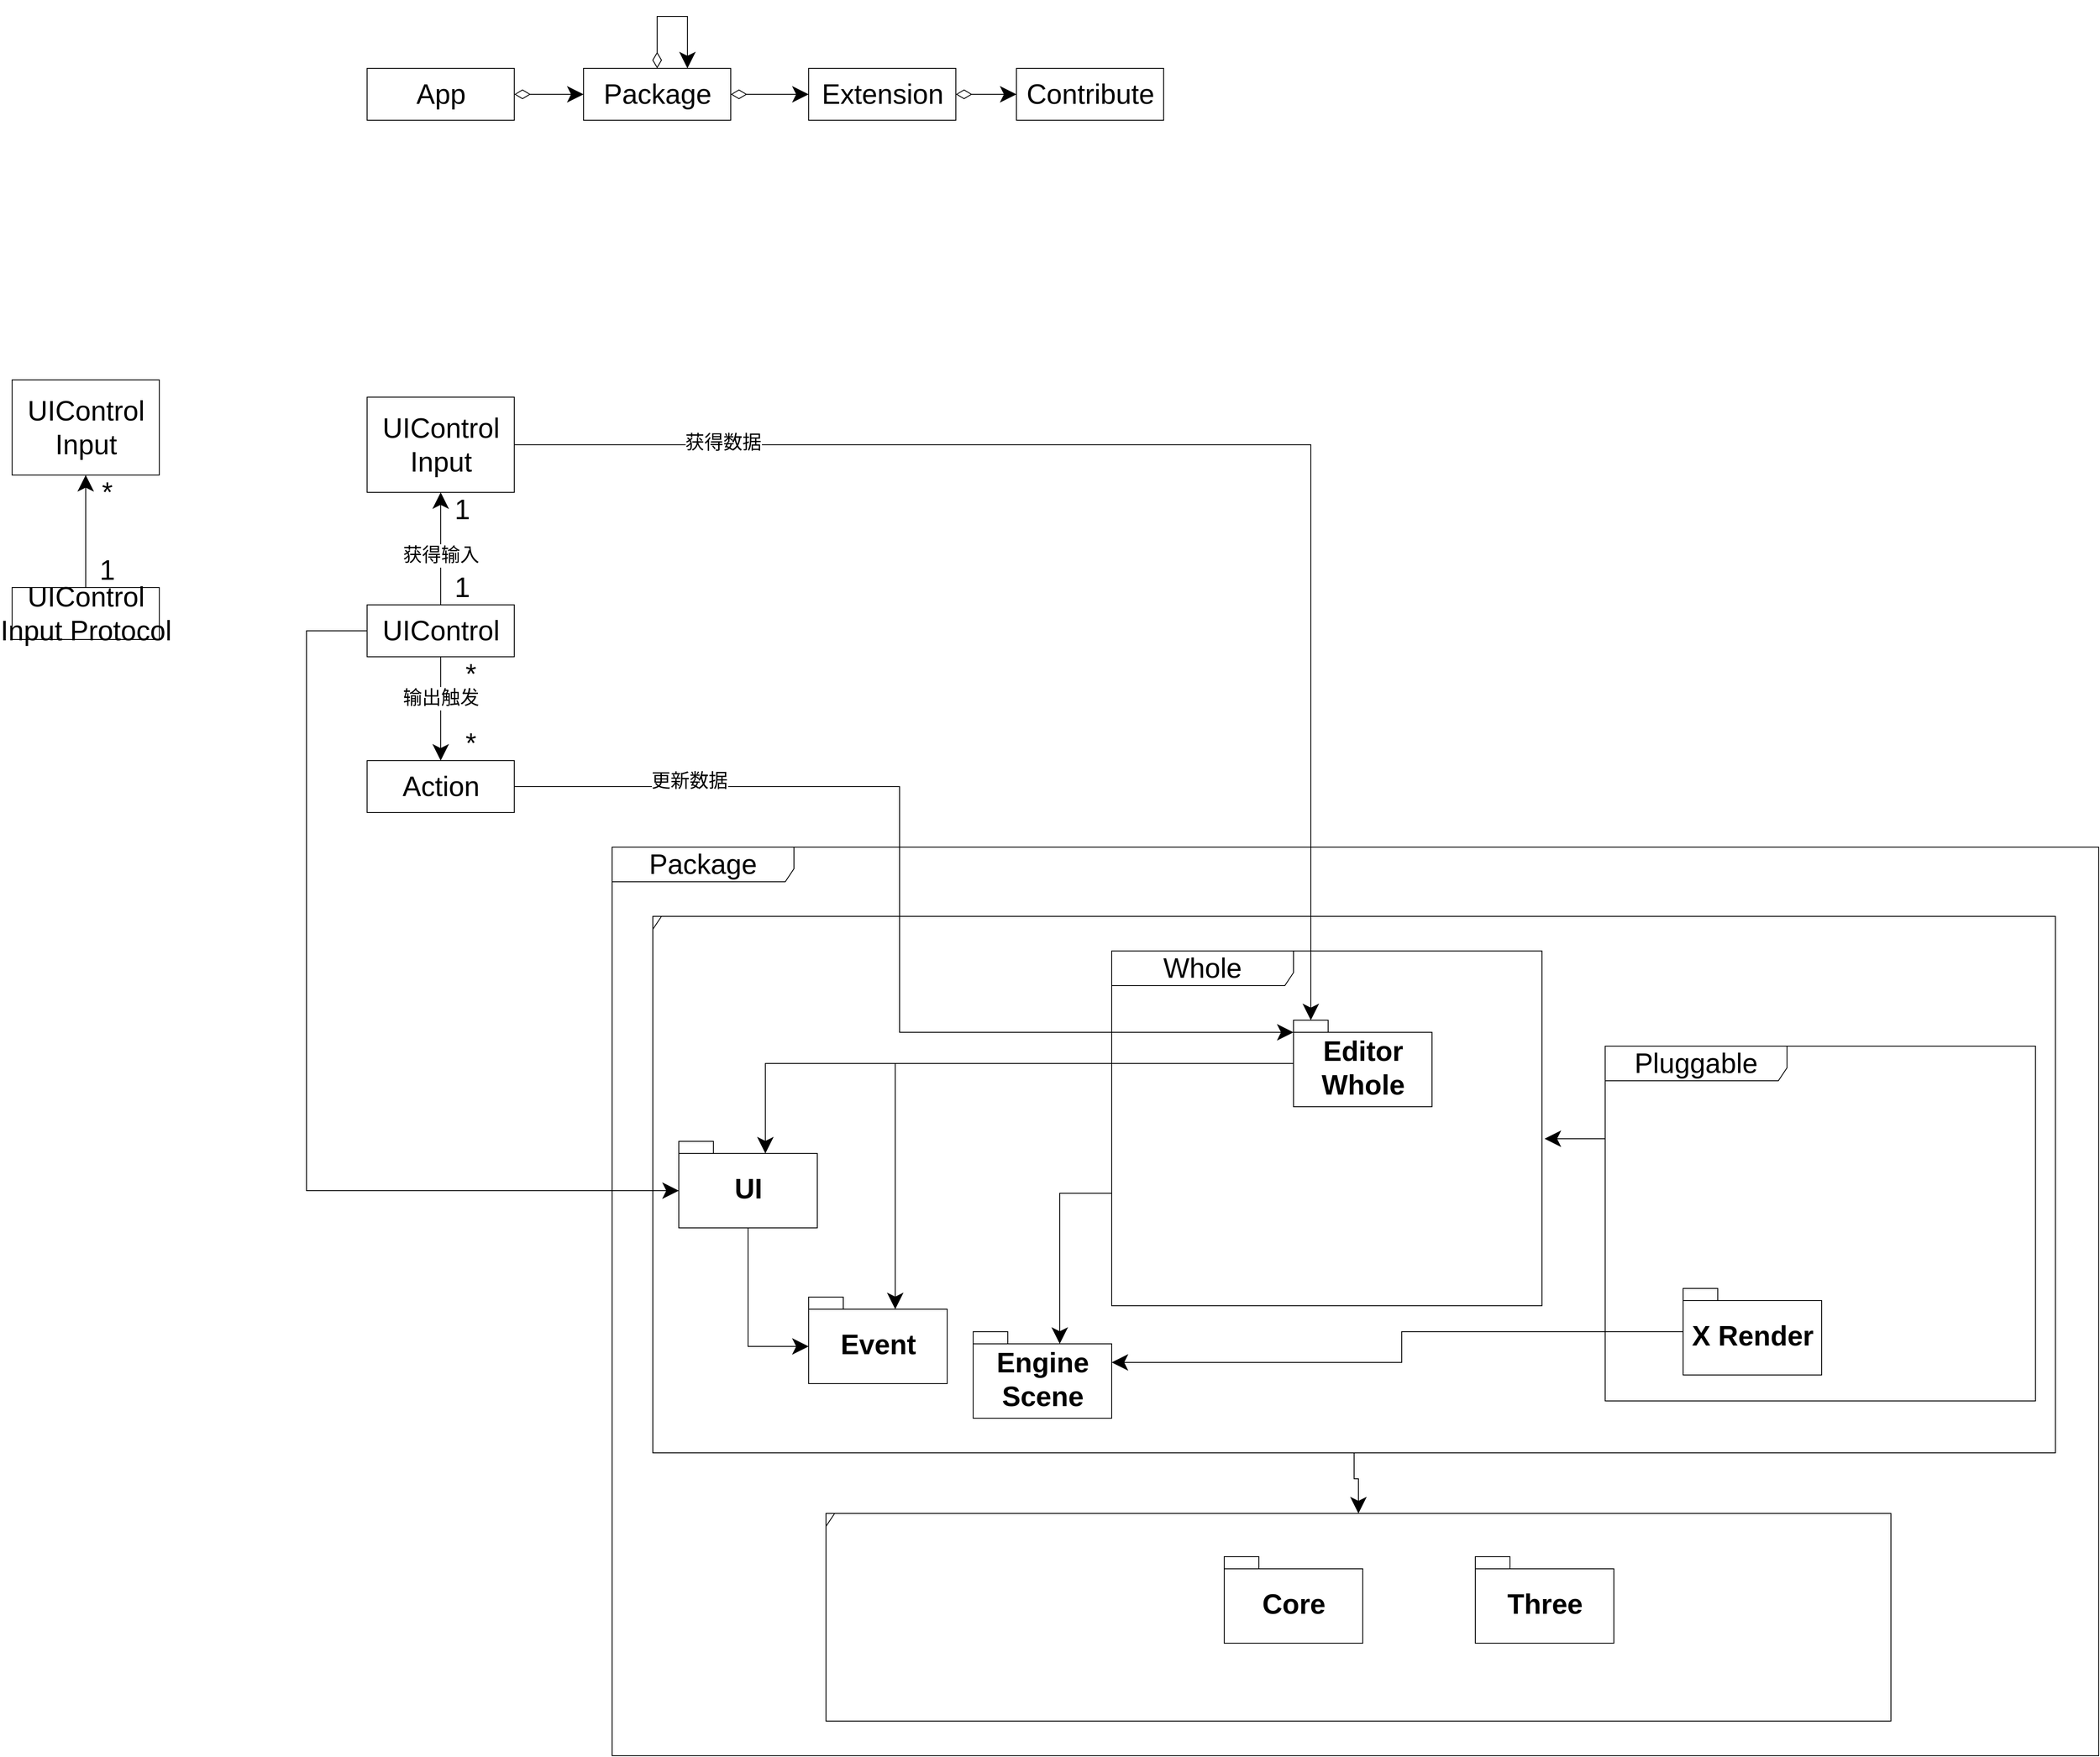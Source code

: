 <mxfile version="14.6.13" type="device"><diagram id="hiG57LVaa24anY5Qma7B" name="第 1 页"><mxGraphModel dx="3866" dy="2873" grid="1" gridSize="10" guides="1" tooltips="1" connect="1" arrows="1" fold="1" page="1" pageScale="1" pageWidth="827" pageHeight="1169" math="0" shadow="0"><root><mxCell id="0"/><mxCell id="1" parent="0"/><mxCell id="pG1GEO2IwjlZoVOx_IzQ-61" value="&lt;font style=&quot;font-size: 32px&quot;&gt;Whole&lt;/font&gt;" style="shape=umlFrame;whiteSpace=wrap;html=1;width=210;height=40;fontSize=32;" parent="1" vertex="1"><mxGeometry x="300" y="30" width="497" height="410" as="geometry"/></mxCell><mxCell id="pG1GEO2IwjlZoVOx_IzQ-1" value="&lt;font style=&quot;font-size: 32px&quot;&gt;Package&lt;/font&gt;" style="shape=umlFrame;whiteSpace=wrap;html=1;width=210;height=40;fontSize=32;" parent="1" vertex="1"><mxGeometry x="-277" y="-90" width="1717" height="1050" as="geometry"/></mxCell><mxCell id="pG1GEO2IwjlZoVOx_IzQ-57" style="edgeStyle=orthogonalEdgeStyle;rounded=0;orthogonalLoop=1;jettySize=auto;html=1;startSize=16;endSize=16;" parent="1" source="pG1GEO2IwjlZoVOx_IzQ-56" target="pG1GEO2IwjlZoVOx_IzQ-55" edge="1"><mxGeometry relative="1" as="geometry"/></mxCell><mxCell id="pG1GEO2IwjlZoVOx_IzQ-56" value="" style="shape=umlFrame;whiteSpace=wrap;html=1;width=10;height=15;fontSize=32;" parent="1" vertex="1"><mxGeometry x="-230" y="-10" width="1620" height="620" as="geometry"/></mxCell><mxCell id="pG1GEO2IwjlZoVOx_IzQ-55" value="" style="shape=umlFrame;whiteSpace=wrap;html=1;width=10;height=15;fontSize=32;" parent="1" vertex="1"><mxGeometry x="-30" y="680" width="1230" height="240" as="geometry"/></mxCell><mxCell id="pG1GEO2IwjlZoVOx_IzQ-8" style="edgeStyle=orthogonalEdgeStyle;rounded=0;orthogonalLoop=1;jettySize=auto;html=1;entryX=0;entryY=0;entryDx=100;entryDy=14;entryPerimeter=0;endSize=16;startSize=16;" parent="1" target="pG1GEO2IwjlZoVOx_IzQ-5" edge="1"><mxGeometry relative="1" as="geometry"><mxPoint x="300" y="310" as="sourcePoint"/><Array as="points"><mxPoint x="240" y="310"/></Array></mxGeometry></mxCell><mxCell id="pG1GEO2IwjlZoVOx_IzQ-43" style="edgeStyle=orthogonalEdgeStyle;rounded=0;orthogonalLoop=1;jettySize=auto;html=1;entryX=0;entryY=0;entryDx=100;entryDy=14;entryPerimeter=0;startSize=16;endSize=16;" parent="1" source="pG1GEO2IwjlZoVOx_IzQ-2" target="pG1GEO2IwjlZoVOx_IzQ-42" edge="1"><mxGeometry relative="1" as="geometry"/></mxCell><mxCell id="pG1GEO2IwjlZoVOx_IzQ-53" style="edgeStyle=orthogonalEdgeStyle;rounded=0;orthogonalLoop=1;jettySize=auto;html=1;entryX=0;entryY=0;entryDx=100;entryDy=14;entryPerimeter=0;startSize=16;endSize=16;" parent="1" source="pG1GEO2IwjlZoVOx_IzQ-2" target="pG1GEO2IwjlZoVOx_IzQ-50" edge="1"><mxGeometry relative="1" as="geometry"/></mxCell><mxCell id="pG1GEO2IwjlZoVOx_IzQ-2" value="Editor&lt;br&gt;Whole" style="shape=folder;fontStyle=1;spacingTop=10;tabWidth=40;tabHeight=14;tabPosition=left;html=1;fontSize=32;" parent="1" vertex="1"><mxGeometry x="510" y="110" width="160" height="100" as="geometry"/></mxCell><mxCell id="pG1GEO2IwjlZoVOx_IzQ-4" value="Core" style="shape=folder;fontStyle=1;spacingTop=10;tabWidth=40;tabHeight=14;tabPosition=left;html=1;fontSize=32;" parent="1" vertex="1"><mxGeometry x="430" y="730" width="160" height="100" as="geometry"/></mxCell><mxCell id="pG1GEO2IwjlZoVOx_IzQ-5" value="Engine&lt;br&gt;Scene" style="shape=folder;fontStyle=1;spacingTop=10;tabWidth=40;tabHeight=14;tabPosition=left;html=1;fontSize=32;" parent="1" vertex="1"><mxGeometry x="140" y="470" width="160" height="100" as="geometry"/></mxCell><mxCell id="pG1GEO2IwjlZoVOx_IzQ-11" style="edgeStyle=orthogonalEdgeStyle;rounded=0;orthogonalLoop=1;jettySize=auto;html=1;exitX=0;exitY=0.261;exitDx=0;exitDy=0;exitPerimeter=0;endSize=16;startSize=16;" parent="1" source="pG1GEO2IwjlZoVOx_IzQ-6" edge="1"><mxGeometry relative="1" as="geometry"><mxPoint x="800" y="247" as="targetPoint"/></mxGeometry></mxCell><mxCell id="pG1GEO2IwjlZoVOx_IzQ-6" value="&lt;font style=&quot;font-size: 32px&quot;&gt;Pluggable&lt;/font&gt;" style="shape=umlFrame;whiteSpace=wrap;html=1;width=210;height=40;fontSize=32;" parent="1" vertex="1"><mxGeometry x="870" y="140" width="497" height="410" as="geometry"/></mxCell><mxCell id="pG1GEO2IwjlZoVOx_IzQ-40" style="edgeStyle=orthogonalEdgeStyle;rounded=0;orthogonalLoop=1;jettySize=auto;html=1;startSize=16;endSize=16;entryX=0;entryY=0;entryDx=160;entryDy=35.5;entryPerimeter=0;" parent="1" source="pG1GEO2IwjlZoVOx_IzQ-7" target="pG1GEO2IwjlZoVOx_IzQ-5" edge="1"><mxGeometry relative="1" as="geometry"><mxPoint x="400" y="316" as="targetPoint"/></mxGeometry></mxCell><mxCell id="pG1GEO2IwjlZoVOx_IzQ-7" value="X Render" style="shape=folder;fontStyle=1;spacingTop=10;tabWidth=40;tabHeight=14;tabPosition=left;html=1;fontSize=32;" parent="1" vertex="1"><mxGeometry x="960" y="420" width="160" height="100" as="geometry"/></mxCell><mxCell id="pG1GEO2IwjlZoVOx_IzQ-37" style="edgeStyle=orthogonalEdgeStyle;rounded=0;orthogonalLoop=1;jettySize=auto;html=1;entryX=0;entryY=0;entryDx=0;entryDy=14;entryPerimeter=0;startSize=16;endSize=16;" parent="1" source="pG1GEO2IwjlZoVOx_IzQ-26" target="pG1GEO2IwjlZoVOx_IzQ-2" edge="1"><mxGeometry relative="1" as="geometry"/></mxCell><mxCell id="pG1GEO2IwjlZoVOx_IzQ-39" value="&lt;font style=&quot;font-size: 22px&quot;&gt;更新数据&lt;/font&gt;" style="edgeLabel;html=1;align=center;verticalAlign=middle;resizable=0;points=[];" parent="pG1GEO2IwjlZoVOx_IzQ-37" vertex="1" connectable="0"><mxGeometry x="-0.657" y="6" relative="1" as="geometry"><mxPoint x="-1" as="offset"/></mxGeometry></mxCell><mxCell id="pG1GEO2IwjlZoVOx_IzQ-26" value="Action" style="html=1;fontSize=32;" parent="1" vertex="1"><mxGeometry x="-560" y="-190.0" width="170" height="60" as="geometry"/></mxCell><mxCell id="pG1GEO2IwjlZoVOx_IzQ-34" style="edgeStyle=orthogonalEdgeStyle;rounded=0;orthogonalLoop=1;jettySize=auto;html=1;entryX=0.5;entryY=0;entryDx=0;entryDy=0;startSize=16;endSize=16;" parent="1" source="pG1GEO2IwjlZoVOx_IzQ-30" target="pG1GEO2IwjlZoVOx_IzQ-26" edge="1"><mxGeometry relative="1" as="geometry"/></mxCell><mxCell id="pG1GEO2IwjlZoVOx_IzQ-35" value="&lt;font style=&quot;font-size: 22px&quot;&gt;输出触发&lt;/font&gt;" style="edgeLabel;html=1;align=center;verticalAlign=middle;resizable=0;points=[];" parent="pG1GEO2IwjlZoVOx_IzQ-34" vertex="1" connectable="0"><mxGeometry x="-0.622" y="3" relative="1" as="geometry"><mxPoint x="-3" y="25" as="offset"/></mxGeometry></mxCell><mxCell id="pG1GEO2IwjlZoVOx_IzQ-48" style="edgeStyle=orthogonalEdgeStyle;rounded=0;orthogonalLoop=1;jettySize=auto;html=1;startSize=16;endSize=16;" parent="1" source="pG1GEO2IwjlZoVOx_IzQ-30" target="pG1GEO2IwjlZoVOx_IzQ-31" edge="1"><mxGeometry relative="1" as="geometry"/></mxCell><mxCell id="pG1GEO2IwjlZoVOx_IzQ-49" value="&lt;font style=&quot;font-size: 22px&quot;&gt;获得输入&lt;/font&gt;" style="edgeLabel;html=1;align=center;verticalAlign=middle;resizable=0;points=[];" parent="pG1GEO2IwjlZoVOx_IzQ-48" vertex="1" connectable="0"><mxGeometry x="0.062" y="-1" relative="1" as="geometry"><mxPoint x="-1" y="12" as="offset"/></mxGeometry></mxCell><mxCell id="pG1GEO2IwjlZoVOx_IzQ-58" style="edgeStyle=orthogonalEdgeStyle;rounded=0;orthogonalLoop=1;jettySize=auto;html=1;entryX=0;entryY=0;entryDx=0;entryDy=57;entryPerimeter=0;startSize=16;endSize=16;" parent="1" source="pG1GEO2IwjlZoVOx_IzQ-30" target="pG1GEO2IwjlZoVOx_IzQ-42" edge="1"><mxGeometry relative="1" as="geometry"><Array as="points"><mxPoint x="-630" y="-340"/><mxPoint x="-630" y="307"/></Array></mxGeometry></mxCell><mxCell id="pG1GEO2IwjlZoVOx_IzQ-30" value="UIControl" style="html=1;fontSize=32;" parent="1" vertex="1"><mxGeometry x="-560" y="-370.0" width="170" height="60" as="geometry"/></mxCell><mxCell id="pG1GEO2IwjlZoVOx_IzQ-33" style="edgeStyle=orthogonalEdgeStyle;rounded=0;orthogonalLoop=1;jettySize=auto;html=1;entryX=0;entryY=0;entryDx=20;entryDy=0;entryPerimeter=0;startSize=16;endSize=16;" parent="1" source="pG1GEO2IwjlZoVOx_IzQ-31" target="pG1GEO2IwjlZoVOx_IzQ-2" edge="1"><mxGeometry relative="1" as="geometry"/></mxCell><mxCell id="pG1GEO2IwjlZoVOx_IzQ-38" value="&lt;font style=&quot;font-size: 22px&quot;&gt;获得数据&lt;/font&gt;" style="edgeLabel;html=1;align=center;verticalAlign=middle;resizable=0;points=[];" parent="pG1GEO2IwjlZoVOx_IzQ-33" vertex="1" connectable="0"><mxGeometry x="-0.695" y="2" relative="1" as="geometry"><mxPoint x="-1" as="offset"/></mxGeometry></mxCell><mxCell id="pG1GEO2IwjlZoVOx_IzQ-31" value="UIControl&lt;br&gt;Input" style="html=1;fontSize=32;" parent="1" vertex="1"><mxGeometry x="-560" y="-610" width="170" height="110" as="geometry"/></mxCell><mxCell id="pG1GEO2IwjlZoVOx_IzQ-54" style="edgeStyle=orthogonalEdgeStyle;rounded=0;orthogonalLoop=1;jettySize=auto;html=1;entryX=0;entryY=0;entryDx=0;entryDy=57;entryPerimeter=0;startSize=16;endSize=16;" parent="1" source="pG1GEO2IwjlZoVOx_IzQ-42" target="pG1GEO2IwjlZoVOx_IzQ-50" edge="1"><mxGeometry relative="1" as="geometry"/></mxCell><mxCell id="pG1GEO2IwjlZoVOx_IzQ-42" value="UI" style="shape=folder;fontStyle=1;spacingTop=10;tabWidth=40;tabHeight=14;tabPosition=left;html=1;fontSize=32;" parent="1" vertex="1"><mxGeometry x="-200.0" y="250" width="160" height="100" as="geometry"/></mxCell><mxCell id="pG1GEO2IwjlZoVOx_IzQ-50" value="Event" style="shape=folder;fontStyle=1;spacingTop=10;tabWidth=40;tabHeight=14;tabPosition=left;html=1;fontSize=32;" parent="1" vertex="1"><mxGeometry x="-50.0" y="430" width="160" height="100" as="geometry"/></mxCell><mxCell id="pG1GEO2IwjlZoVOx_IzQ-59" value="Three" style="shape=folder;fontStyle=1;spacingTop=10;tabWidth=40;tabHeight=14;tabPosition=left;html=1;fontSize=32;" parent="1" vertex="1"><mxGeometry x="720" y="730" width="160" height="100" as="geometry"/></mxCell><mxCell id="pG1GEO2IwjlZoVOx_IzQ-62" value="" style="edgeStyle=orthogonalEdgeStyle;rounded=0;orthogonalLoop=1;jettySize=auto;html=1;startSize=16;endSize=16;entryX=0;entryY=0.5;entryDx=0;entryDy=0;startArrow=diamondThin;startFill=0;" parent="1" source="pG1GEO2IwjlZoVOx_IzQ-63" target="pG1GEO2IwjlZoVOx_IzQ-64" edge="1"><mxGeometry relative="1" as="geometry"><mxPoint x="-60" y="-950" as="targetPoint"/></mxGeometry></mxCell><mxCell id="pG1GEO2IwjlZoVOx_IzQ-63" value="Package" style="html=1;fontSize=32;" parent="1" vertex="1"><mxGeometry x="-310" y="-990.0" width="170" height="60" as="geometry"/></mxCell><mxCell id="pG1GEO2IwjlZoVOx_IzQ-66" value="" style="edgeStyle=orthogonalEdgeStyle;rounded=0;orthogonalLoop=1;jettySize=auto;html=1;startSize=16;endSize=16;startArrow=diamondThin;startFill=0;" parent="1" source="pG1GEO2IwjlZoVOx_IzQ-64" target="pG1GEO2IwjlZoVOx_IzQ-65" edge="1"><mxGeometry relative="1" as="geometry"/></mxCell><mxCell id="pG1GEO2IwjlZoVOx_IzQ-64" value="Extension" style="html=1;fontSize=32;" parent="1" vertex="1"><mxGeometry x="-50" y="-990.0" width="170" height="60" as="geometry"/></mxCell><mxCell id="pG1GEO2IwjlZoVOx_IzQ-65" value="Contribute" style="html=1;fontSize=32;" parent="1" vertex="1"><mxGeometry x="190" y="-990.0" width="170" height="60" as="geometry"/></mxCell><mxCell id="pG1GEO2IwjlZoVOx_IzQ-67" style="edgeStyle=orthogonalEdgeStyle;rounded=0;orthogonalLoop=1;jettySize=auto;html=1;startArrow=diamondThin;startFill=0;startSize=16;endSize=16;" parent="1" source="pG1GEO2IwjlZoVOx_IzQ-63" edge="1"><mxGeometry relative="1" as="geometry"><mxPoint x="-190" y="-990" as="targetPoint"/><Array as="points"><mxPoint x="-225" y="-1050"/><mxPoint x="-190" y="-1050"/></Array></mxGeometry></mxCell><mxCell id="pG1GEO2IwjlZoVOx_IzQ-68" value="" style="edgeStyle=orthogonalEdgeStyle;rounded=0;orthogonalLoop=1;jettySize=auto;html=1;startSize=16;endSize=16;startArrow=diamondThin;startFill=0;" parent="1" source="pG1GEO2IwjlZoVOx_IzQ-69" edge="1"><mxGeometry relative="1" as="geometry"><mxPoint x="-310" y="-960" as="targetPoint"/></mxGeometry></mxCell><mxCell id="pG1GEO2IwjlZoVOx_IzQ-69" value="App" style="html=1;fontSize=32;" parent="1" vertex="1"><mxGeometry x="-560" y="-990.0" width="170" height="60" as="geometry"/></mxCell><mxCell id="lnWgwUYv2Ek1C3urNacX-1" value="&lt;font style=&quot;font-size: 32px&quot;&gt;1&lt;/font&gt;" style="text;html=1;strokeColor=none;fillColor=none;align=center;verticalAlign=middle;whiteSpace=wrap;rounded=0;" vertex="1" parent="1"><mxGeometry x="-470.0" y="-400" width="40" height="20" as="geometry"/></mxCell><mxCell id="lnWgwUYv2Ek1C3urNacX-2" value="&lt;font style=&quot;font-size: 32px&quot;&gt;1&lt;/font&gt;" style="text;html=1;strokeColor=none;fillColor=none;align=center;verticalAlign=middle;whiteSpace=wrap;rounded=0;" vertex="1" parent="1"><mxGeometry x="-470.0" y="-490" width="40" height="20" as="geometry"/></mxCell><mxCell id="lnWgwUYv2Ek1C3urNacX-3" value="&lt;font style=&quot;font-size: 32px&quot;&gt;*&lt;/font&gt;" style="text;html=1;strokeColor=none;fillColor=none;align=center;verticalAlign=middle;whiteSpace=wrap;rounded=0;" vertex="1" parent="1"><mxGeometry x="-460.0" y="-300" width="40" height="20" as="geometry"/></mxCell><mxCell id="lnWgwUYv2Ek1C3urNacX-4" value="&lt;font style=&quot;font-size: 32px&quot;&gt;*&lt;/font&gt;" style="text;html=1;strokeColor=none;fillColor=none;align=center;verticalAlign=middle;whiteSpace=wrap;rounded=0;" vertex="1" parent="1"><mxGeometry x="-460.0" y="-220" width="40" height="20" as="geometry"/></mxCell><mxCell id="lnWgwUYv2Ek1C3urNacX-9" style="edgeStyle=orthogonalEdgeStyle;rounded=0;orthogonalLoop=1;jettySize=auto;html=1;startSize=16;endSize=16;" edge="1" parent="1" source="lnWgwUYv2Ek1C3urNacX-11" target="lnWgwUYv2Ek1C3urNacX-12"><mxGeometry relative="1" as="geometry"/></mxCell><mxCell id="lnWgwUYv2Ek1C3urNacX-11" value="UIControl&lt;br&gt;Input Protocol" style="html=1;fontSize=32;" vertex="1" parent="1"><mxGeometry x="-970" y="-390.0" width="170" height="60" as="geometry"/></mxCell><mxCell id="lnWgwUYv2Ek1C3urNacX-12" value="UIControl&lt;br&gt;Input" style="html=1;fontSize=32;" vertex="1" parent="1"><mxGeometry x="-970" y="-630" width="170" height="110" as="geometry"/></mxCell><mxCell id="lnWgwUYv2Ek1C3urNacX-13" value="&lt;font style=&quot;font-size: 32px&quot;&gt;1&lt;/font&gt;" style="text;html=1;strokeColor=none;fillColor=none;align=center;verticalAlign=middle;whiteSpace=wrap;rounded=0;" vertex="1" parent="1"><mxGeometry x="-880.0" y="-420" width="40" height="20" as="geometry"/></mxCell><mxCell id="lnWgwUYv2Ek1C3urNacX-14" value="&lt;font style=&quot;font-size: 32px&quot;&gt;*&lt;/font&gt;" style="text;html=1;strokeColor=none;fillColor=none;align=center;verticalAlign=middle;whiteSpace=wrap;rounded=0;" vertex="1" parent="1"><mxGeometry x="-880.0" y="-510" width="40" height="20" as="geometry"/></mxCell></root></mxGraphModel></diagram></mxfile>